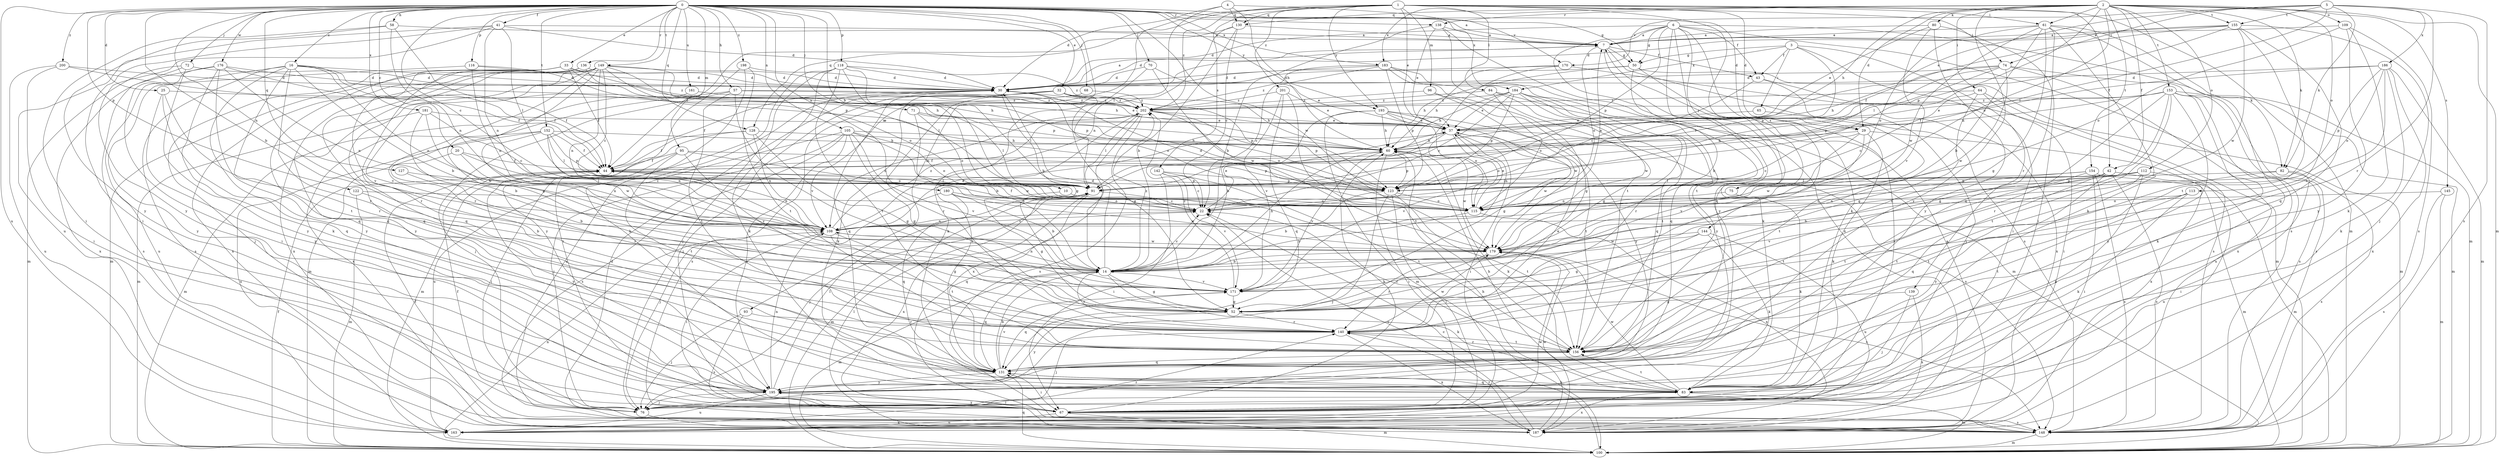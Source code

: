 strict digraph  {
0;
1;
2;
3;
4;
5;
6;
7;
10;
14;
16;
20;
22;
25;
29;
30;
32;
33;
37;
41;
42;
43;
44;
50;
52;
57;
58;
60;
61;
64;
65;
67;
68;
70;
71;
72;
74;
75;
76;
80;
82;
83;
84;
91;
93;
95;
96;
100;
105;
108;
109;
112;
113;
115;
116;
118;
122;
123;
127;
128;
130;
131;
136;
138;
139;
140;
142;
144;
145;
148;
149;
152;
153;
154;
155;
156;
161;
163;
170;
171;
176;
179;
180;
181;
183;
184;
186;
187;
193;
195;
198;
200;
201;
202;
0 -> 7  [label=a];
0 -> 10  [label=b];
0 -> 14  [label=b];
0 -> 16  [label=c];
0 -> 20  [label=c];
0 -> 22  [label=c];
0 -> 25  [label=d];
0 -> 29  [label=d];
0 -> 32  [label=e];
0 -> 33  [label=e];
0 -> 41  [label=f];
0 -> 50  [label=g];
0 -> 57  [label=h];
0 -> 58  [label=h];
0 -> 68  [label=j];
0 -> 70  [label=j];
0 -> 71  [label=j];
0 -> 72  [label=j];
0 -> 93  [label=m];
0 -> 95  [label=m];
0 -> 105  [label=n];
0 -> 108  [label=n];
0 -> 116  [label=p];
0 -> 118  [label=p];
0 -> 122  [label=p];
0 -> 127  [label=q];
0 -> 128  [label=q];
0 -> 136  [label=r];
0 -> 138  [label=r];
0 -> 149  [label=t];
0 -> 152  [label=t];
0 -> 161  [label=u];
0 -> 163  [label=u];
0 -> 170  [label=v];
0 -> 176  [label=w];
0 -> 179  [label=w];
0 -> 180  [label=x];
0 -> 181  [label=x];
0 -> 183  [label=x];
0 -> 193  [label=y];
0 -> 198  [label=z];
0 -> 200  [label=z];
1 -> 29  [label=d];
1 -> 37  [label=e];
1 -> 42  [label=f];
1 -> 61  [label=i];
1 -> 74  [label=j];
1 -> 84  [label=l];
1 -> 96  [label=m];
1 -> 100  [label=m];
1 -> 108  [label=n];
1 -> 128  [label=q];
1 -> 130  [label=q];
1 -> 142  [label=s];
1 -> 144  [label=s];
1 -> 193  [label=y];
1 -> 201  [label=z];
1 -> 202  [label=z];
2 -> 29  [label=d];
2 -> 42  [label=f];
2 -> 60  [label=h];
2 -> 61  [label=i];
2 -> 64  [label=i];
2 -> 80  [label=k];
2 -> 82  [label=k];
2 -> 100  [label=m];
2 -> 109  [label=o];
2 -> 112  [label=o];
2 -> 113  [label=o];
2 -> 115  [label=o];
2 -> 123  [label=p];
2 -> 130  [label=q];
2 -> 138  [label=r];
2 -> 145  [label=s];
2 -> 153  [label=t];
2 -> 154  [label=t];
2 -> 155  [label=t];
2 -> 183  [label=x];
2 -> 195  [label=y];
3 -> 43  [label=f];
3 -> 50  [label=g];
3 -> 65  [label=i];
3 -> 67  [label=i];
3 -> 123  [label=p];
3 -> 139  [label=r];
3 -> 184  [label=x];
4 -> 30  [label=d];
4 -> 60  [label=h];
4 -> 91  [label=l];
4 -> 130  [label=q];
4 -> 184  [label=x];
5 -> 37  [label=e];
5 -> 74  [label=j];
5 -> 82  [label=k];
5 -> 91  [label=l];
5 -> 140  [label=r];
5 -> 148  [label=s];
5 -> 155  [label=t];
5 -> 170  [label=v];
5 -> 186  [label=x];
6 -> 7  [label=a];
6 -> 30  [label=d];
6 -> 43  [label=f];
6 -> 50  [label=g];
6 -> 75  [label=j];
6 -> 82  [label=k];
6 -> 83  [label=k];
6 -> 123  [label=p];
6 -> 131  [label=q];
6 -> 148  [label=s];
6 -> 156  [label=t];
6 -> 195  [label=y];
7 -> 30  [label=d];
7 -> 43  [label=f];
7 -> 50  [label=g];
7 -> 83  [label=k];
7 -> 115  [label=o];
7 -> 148  [label=s];
10 -> 52  [label=g];
10 -> 115  [label=o];
14 -> 22  [label=c];
14 -> 30  [label=d];
14 -> 52  [label=g];
14 -> 60  [label=h];
14 -> 83  [label=k];
14 -> 100  [label=m];
14 -> 108  [label=n];
14 -> 131  [label=q];
14 -> 140  [label=r];
14 -> 171  [label=v];
14 -> 202  [label=z];
16 -> 14  [label=b];
16 -> 30  [label=d];
16 -> 44  [label=f];
16 -> 60  [label=h];
16 -> 108  [label=n];
16 -> 140  [label=r];
16 -> 148  [label=s];
16 -> 156  [label=t];
16 -> 163  [label=u];
16 -> 195  [label=y];
20 -> 22  [label=c];
20 -> 44  [label=f];
20 -> 108  [label=n];
20 -> 140  [label=r];
22 -> 37  [label=e];
22 -> 44  [label=f];
22 -> 108  [label=n];
25 -> 131  [label=q];
25 -> 140  [label=r];
25 -> 195  [label=y];
25 -> 202  [label=z];
29 -> 22  [label=c];
29 -> 60  [label=h];
29 -> 83  [label=k];
29 -> 171  [label=v];
29 -> 179  [label=w];
29 -> 187  [label=x];
30 -> 7  [label=a];
30 -> 44  [label=f];
30 -> 67  [label=i];
30 -> 91  [label=l];
30 -> 115  [label=o];
30 -> 148  [label=s];
30 -> 202  [label=z];
32 -> 52  [label=g];
32 -> 60  [label=h];
32 -> 83  [label=k];
32 -> 123  [label=p];
32 -> 131  [label=q];
32 -> 140  [label=r];
32 -> 202  [label=z];
33 -> 30  [label=d];
33 -> 44  [label=f];
33 -> 60  [label=h];
33 -> 76  [label=j];
33 -> 131  [label=q];
33 -> 140  [label=r];
33 -> 171  [label=v];
33 -> 202  [label=z];
37 -> 60  [label=h];
37 -> 67  [label=i];
37 -> 108  [label=n];
37 -> 115  [label=o];
37 -> 148  [label=s];
37 -> 171  [label=v];
37 -> 179  [label=w];
41 -> 7  [label=a];
41 -> 30  [label=d];
41 -> 67  [label=i];
41 -> 91  [label=l];
41 -> 108  [label=n];
41 -> 163  [label=u];
41 -> 195  [label=y];
42 -> 100  [label=m];
42 -> 108  [label=n];
42 -> 123  [label=p];
42 -> 131  [label=q];
42 -> 148  [label=s];
42 -> 156  [label=t];
42 -> 195  [label=y];
43 -> 22  [label=c];
43 -> 67  [label=i];
43 -> 148  [label=s];
44 -> 91  [label=l];
44 -> 108  [label=n];
44 -> 123  [label=p];
44 -> 195  [label=y];
50 -> 14  [label=b];
50 -> 30  [label=d];
50 -> 60  [label=h];
50 -> 67  [label=i];
50 -> 100  [label=m];
52 -> 140  [label=r];
52 -> 195  [label=y];
57 -> 37  [label=e];
57 -> 76  [label=j];
57 -> 100  [label=m];
57 -> 156  [label=t];
57 -> 171  [label=v];
57 -> 202  [label=z];
58 -> 7  [label=a];
58 -> 67  [label=i];
58 -> 108  [label=n];
58 -> 123  [label=p];
58 -> 195  [label=y];
60 -> 44  [label=f];
60 -> 67  [label=i];
60 -> 83  [label=k];
60 -> 123  [label=p];
60 -> 171  [label=v];
60 -> 179  [label=w];
61 -> 7  [label=a];
61 -> 14  [label=b];
61 -> 52  [label=g];
61 -> 76  [label=j];
61 -> 83  [label=k];
61 -> 100  [label=m];
61 -> 115  [label=o];
61 -> 131  [label=q];
61 -> 179  [label=w];
64 -> 22  [label=c];
64 -> 52  [label=g];
64 -> 67  [label=i];
64 -> 100  [label=m];
64 -> 202  [label=z];
65 -> 37  [label=e];
65 -> 156  [label=t];
67 -> 60  [label=h];
67 -> 100  [label=m];
67 -> 148  [label=s];
67 -> 163  [label=u];
67 -> 195  [label=y];
68 -> 148  [label=s];
68 -> 202  [label=z];
70 -> 30  [label=d];
70 -> 37  [label=e];
70 -> 83  [label=k];
70 -> 179  [label=w];
71 -> 14  [label=b];
71 -> 37  [label=e];
71 -> 91  [label=l];
71 -> 115  [label=o];
72 -> 30  [label=d];
72 -> 100  [label=m];
72 -> 148  [label=s];
72 -> 195  [label=y];
74 -> 30  [label=d];
74 -> 60  [label=h];
74 -> 91  [label=l];
74 -> 123  [label=p];
74 -> 148  [label=s];
74 -> 179  [label=w];
74 -> 187  [label=x];
75 -> 83  [label=k];
75 -> 115  [label=o];
76 -> 44  [label=f];
76 -> 187  [label=x];
80 -> 7  [label=a];
80 -> 37  [label=e];
80 -> 67  [label=i];
80 -> 171  [label=v];
80 -> 195  [label=y];
82 -> 67  [label=i];
82 -> 91  [label=l];
82 -> 148  [label=s];
82 -> 156  [label=t];
83 -> 60  [label=h];
83 -> 100  [label=m];
83 -> 131  [label=q];
83 -> 156  [label=t];
83 -> 179  [label=w];
83 -> 187  [label=x];
84 -> 100  [label=m];
84 -> 115  [label=o];
84 -> 131  [label=q];
84 -> 202  [label=z];
91 -> 22  [label=c];
91 -> 76  [label=j];
91 -> 100  [label=m];
91 -> 131  [label=q];
91 -> 187  [label=x];
93 -> 76  [label=j];
93 -> 140  [label=r];
93 -> 148  [label=s];
95 -> 44  [label=f];
95 -> 76  [label=j];
95 -> 115  [label=o];
95 -> 123  [label=p];
95 -> 156  [label=t];
95 -> 171  [label=v];
96 -> 179  [label=w];
96 -> 195  [label=y];
96 -> 202  [label=z];
100 -> 22  [label=c];
100 -> 44  [label=f];
100 -> 108  [label=n];
100 -> 131  [label=q];
105 -> 52  [label=g];
105 -> 60  [label=h];
105 -> 76  [label=j];
105 -> 115  [label=o];
105 -> 148  [label=s];
105 -> 163  [label=u];
105 -> 171  [label=v];
105 -> 179  [label=w];
105 -> 195  [label=y];
108 -> 22  [label=c];
108 -> 37  [label=e];
108 -> 52  [label=g];
108 -> 67  [label=i];
108 -> 156  [label=t];
108 -> 179  [label=w];
108 -> 202  [label=z];
109 -> 7  [label=a];
109 -> 83  [label=k];
109 -> 115  [label=o];
109 -> 148  [label=s];
109 -> 195  [label=y];
112 -> 14  [label=b];
112 -> 83  [label=k];
112 -> 91  [label=l];
112 -> 123  [label=p];
112 -> 156  [label=t];
112 -> 163  [label=u];
113 -> 83  [label=k];
113 -> 115  [label=o];
113 -> 156  [label=t];
113 -> 171  [label=v];
115 -> 7  [label=a];
115 -> 14  [label=b];
115 -> 30  [label=d];
115 -> 37  [label=e];
115 -> 187  [label=x];
116 -> 30  [label=d];
116 -> 108  [label=n];
116 -> 123  [label=p];
116 -> 195  [label=y];
118 -> 14  [label=b];
118 -> 30  [label=d];
118 -> 52  [label=g];
118 -> 67  [label=i];
118 -> 76  [label=j];
118 -> 83  [label=k];
118 -> 156  [label=t];
118 -> 202  [label=z];
122 -> 14  [label=b];
122 -> 100  [label=m];
122 -> 115  [label=o];
123 -> 14  [label=b];
123 -> 67  [label=i];
123 -> 76  [label=j];
123 -> 115  [label=o];
123 -> 156  [label=t];
127 -> 14  [label=b];
127 -> 91  [label=l];
128 -> 44  [label=f];
128 -> 52  [label=g];
128 -> 60  [label=h];
128 -> 100  [label=m];
128 -> 108  [label=n];
130 -> 7  [label=a];
130 -> 14  [label=b];
130 -> 22  [label=c];
130 -> 44  [label=f];
130 -> 108  [label=n];
131 -> 14  [label=b];
131 -> 67  [label=i];
131 -> 83  [label=k];
131 -> 171  [label=v];
131 -> 195  [label=y];
131 -> 202  [label=z];
136 -> 30  [label=d];
136 -> 100  [label=m];
136 -> 123  [label=p];
136 -> 131  [label=q];
136 -> 187  [label=x];
138 -> 7  [label=a];
138 -> 14  [label=b];
138 -> 37  [label=e];
138 -> 156  [label=t];
138 -> 187  [label=x];
139 -> 52  [label=g];
139 -> 76  [label=j];
139 -> 187  [label=x];
140 -> 37  [label=e];
140 -> 76  [label=j];
140 -> 156  [label=t];
140 -> 179  [label=w];
140 -> 187  [label=x];
142 -> 22  [label=c];
142 -> 67  [label=i];
142 -> 123  [label=p];
142 -> 156  [label=t];
142 -> 171  [label=v];
144 -> 52  [label=g];
144 -> 83  [label=k];
144 -> 140  [label=r];
144 -> 163  [label=u];
144 -> 179  [label=w];
145 -> 100  [label=m];
145 -> 115  [label=o];
145 -> 148  [label=s];
148 -> 30  [label=d];
148 -> 44  [label=f];
148 -> 100  [label=m];
149 -> 22  [label=c];
149 -> 30  [label=d];
149 -> 52  [label=g];
149 -> 60  [label=h];
149 -> 91  [label=l];
149 -> 108  [label=n];
149 -> 115  [label=o];
149 -> 131  [label=q];
149 -> 140  [label=r];
149 -> 171  [label=v];
149 -> 187  [label=x];
149 -> 195  [label=y];
152 -> 44  [label=f];
152 -> 60  [label=h];
152 -> 91  [label=l];
152 -> 100  [label=m];
152 -> 108  [label=n];
152 -> 123  [label=p];
152 -> 163  [label=u];
152 -> 179  [label=w];
153 -> 37  [label=e];
153 -> 52  [label=g];
153 -> 60  [label=h];
153 -> 83  [label=k];
153 -> 100  [label=m];
153 -> 140  [label=r];
153 -> 148  [label=s];
153 -> 156  [label=t];
153 -> 163  [label=u];
153 -> 195  [label=y];
153 -> 202  [label=z];
154 -> 67  [label=i];
154 -> 91  [label=l];
154 -> 100  [label=m];
154 -> 108  [label=n];
154 -> 148  [label=s];
154 -> 156  [label=t];
155 -> 7  [label=a];
155 -> 30  [label=d];
155 -> 44  [label=f];
155 -> 76  [label=j];
155 -> 91  [label=l];
155 -> 131  [label=q];
155 -> 156  [label=t];
155 -> 179  [label=w];
156 -> 22  [label=c];
156 -> 131  [label=q];
156 -> 140  [label=r];
161 -> 187  [label=x];
161 -> 202  [label=z];
163 -> 140  [label=r];
163 -> 179  [label=w];
170 -> 30  [label=d];
170 -> 60  [label=h];
170 -> 91  [label=l];
170 -> 187  [label=x];
171 -> 52  [label=g];
171 -> 131  [label=q];
171 -> 202  [label=z];
176 -> 30  [label=d];
176 -> 44  [label=f];
176 -> 67  [label=i];
176 -> 83  [label=k];
176 -> 108  [label=n];
176 -> 131  [label=q];
176 -> 187  [label=x];
179 -> 14  [label=b];
179 -> 140  [label=r];
179 -> 148  [label=s];
180 -> 14  [label=b];
180 -> 76  [label=j];
180 -> 115  [label=o];
180 -> 131  [label=q];
180 -> 179  [label=w];
181 -> 14  [label=b];
181 -> 22  [label=c];
181 -> 37  [label=e];
181 -> 100  [label=m];
181 -> 179  [label=w];
183 -> 22  [label=c];
183 -> 30  [label=d];
183 -> 52  [label=g];
183 -> 123  [label=p];
183 -> 131  [label=q];
183 -> 195  [label=y];
183 -> 202  [label=z];
184 -> 22  [label=c];
184 -> 37  [label=e];
184 -> 52  [label=g];
184 -> 60  [label=h];
184 -> 123  [label=p];
184 -> 140  [label=r];
184 -> 156  [label=t];
184 -> 179  [label=w];
184 -> 202  [label=z];
186 -> 30  [label=d];
186 -> 44  [label=f];
186 -> 83  [label=k];
186 -> 100  [label=m];
186 -> 115  [label=o];
186 -> 123  [label=p];
186 -> 171  [label=v];
186 -> 187  [label=x];
187 -> 7  [label=a];
187 -> 22  [label=c];
187 -> 60  [label=h];
187 -> 91  [label=l];
187 -> 140  [label=r];
187 -> 179  [label=w];
193 -> 14  [label=b];
193 -> 37  [label=e];
193 -> 52  [label=g];
193 -> 60  [label=h];
193 -> 100  [label=m];
193 -> 115  [label=o];
193 -> 156  [label=t];
195 -> 67  [label=i];
195 -> 76  [label=j];
195 -> 91  [label=l];
195 -> 108  [label=n];
195 -> 163  [label=u];
198 -> 30  [label=d];
198 -> 83  [label=k];
198 -> 156  [label=t];
198 -> 195  [label=y];
200 -> 30  [label=d];
200 -> 44  [label=f];
200 -> 67  [label=i];
200 -> 163  [label=u];
201 -> 37  [label=e];
201 -> 131  [label=q];
201 -> 156  [label=t];
201 -> 171  [label=v];
201 -> 202  [label=z];
202 -> 37  [label=e];
202 -> 91  [label=l];
202 -> 108  [label=n];
202 -> 115  [label=o];
202 -> 123  [label=p];
202 -> 148  [label=s];
202 -> 187  [label=x];
}
